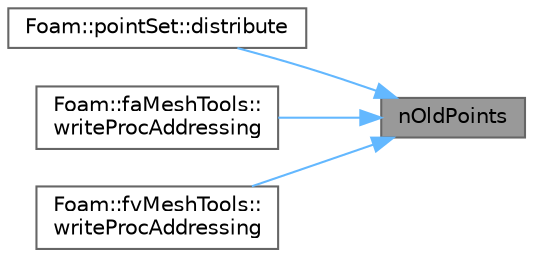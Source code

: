 digraph "nOldPoints"
{
 // LATEX_PDF_SIZE
  bgcolor="transparent";
  edge [fontname=Helvetica,fontsize=10,labelfontname=Helvetica,labelfontsize=10];
  node [fontname=Helvetica,fontsize=10,shape=box,height=0.2,width=0.4];
  rankdir="RL";
  Node1 [id="Node000001",label="nOldPoints",height=0.2,width=0.4,color="gray40", fillcolor="grey60", style="filled", fontcolor="black",tooltip=" "];
  Node1 -> Node2 [id="edge1_Node000001_Node000002",dir="back",color="steelblue1",style="solid",tooltip=" "];
  Node2 [id="Node000002",label="Foam::pointSet::distribute",height=0.2,width=0.4,color="grey40", fillcolor="white", style="filled",URL="$classFoam_1_1pointSet.html#a6be2dc3eb1d541aeb83ee0a2adcc0556",tooltip=" "];
  Node1 -> Node3 [id="edge2_Node000001_Node000003",dir="back",color="steelblue1",style="solid",tooltip=" "];
  Node3 [id="Node000003",label="Foam::faMeshTools::\lwriteProcAddressing",height=0.2,width=0.4,color="grey40", fillcolor="white", style="filled",URL="$classFoam_1_1faMeshTools.html#a8d9d7b4d21d8e616ae38729a656e5a7a",tooltip=" "];
  Node1 -> Node4 [id="edge3_Node000001_Node000004",dir="back",color="steelblue1",style="solid",tooltip=" "];
  Node4 [id="Node000004",label="Foam::fvMeshTools::\lwriteProcAddressing",height=0.2,width=0.4,color="grey40", fillcolor="white", style="filled",URL="$classFoam_1_1fvMeshTools.html#a08e5fcee63756ce56fb5eec089e8ecdf",tooltip=" "];
}

